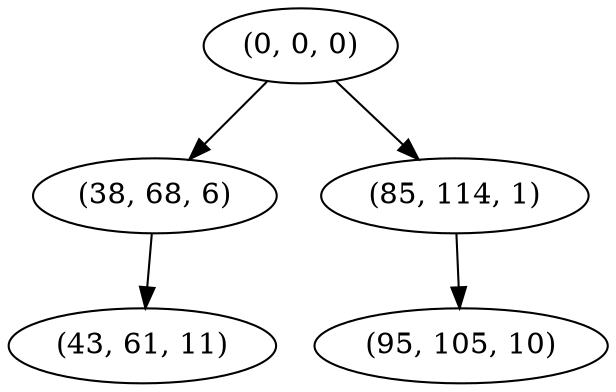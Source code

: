 digraph tree {
    "(0, 0, 0)";
    "(38, 68, 6)";
    "(43, 61, 11)";
    "(85, 114, 1)";
    "(95, 105, 10)";
    "(0, 0, 0)" -> "(38, 68, 6)";
    "(0, 0, 0)" -> "(85, 114, 1)";
    "(38, 68, 6)" -> "(43, 61, 11)";
    "(85, 114, 1)" -> "(95, 105, 10)";
}
